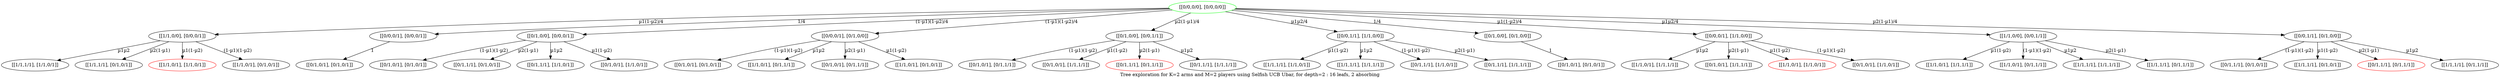 digraph {
	overlap=false
	label="Tree exploration for K=2 arms and M=2 players using Selfish UCB Ubar, for depth=2 : 16 leafs, 2 absorbing"
	0 [label="[[0/0,0/0], [0/0,0/0]]" color=green]
	0 -> 1 [label="µ1(1-µ2)/4" color=black]
	0 -> 2 [label="1/4" color=black]
	0 -> 3 [label="(1-µ1)(1-µ2)/4" color=black]
	0 -> 4 [label="(1-µ1)(1-µ2)/4" color=black]
	0 -> 5 [label="µ2(1-µ1)/4" color=black]
	0 -> 6 [label="µ1µ2/4" color=black]
	0 -> 7 [label="1/4" color=black]
	0 -> 8 [label="µ1(1-µ2)/4" color=black]
	0 -> 9 [label="µ1µ2/4" color=black]
	0 -> 10 [label="µ2(1-µ1)/4" color=black]
	1 [label="[[1/1,0/0], [0/0,0/1]]"]
	1 -> 11 [label="µ1µ2" color=black]
	1 -> 12 [label="µ2(1-µ1)" color=black]
	1 -> 13 [label="µ1(1-µ2)" color=black]
	1 -> 14 [label="(1-µ1)(1-µ2)" color=black]
	2 [label="[[0/0,0/1], [0/0,0/1]]"]
	2 -> 15 [label=1 color=black]
	3 [label="[[0/1,0/0], [0/0,0/1]]"]
	3 -> 16 [label="(1-µ1)(1-µ2)" color=black]
	3 -> 17 [label="µ2(1-µ1)" color=black]
	3 -> 18 [label="µ1µ2" color=black]
	3 -> 19 [label="µ1(1-µ2)" color=black]
	4 [label="[[0/0,0/1], [0/1,0/0]]"]
	4 -> 20 [label="(1-µ1)(1-µ2)" color=black]
	4 -> 21 [label="µ1µ2" color=black]
	4 -> 22 [label="µ2(1-µ1)" color=black]
	4 -> 23 [label="µ1(1-µ2)" color=black]
	5 [label="[[0/1,0/0], [0/0,1/1]]"]
	5 -> 24 [label="(1-µ1)(1-µ2)" color=black]
	5 -> 25 [label="µ1(1-µ2)" color=black]
	5 -> 26 [label="µ2(1-µ1)" color=black]
	5 -> 27 [label="µ1µ2" color=black]
	6 [label="[[0/0,1/1], [1/1,0/0]]"]
	6 -> 28 [label="µ1(1-µ2)" color=black]
	6 -> 29 [label="µ1µ2" color=black]
	6 -> 30 [label="(1-µ1)(1-µ2)" color=black]
	6 -> 31 [label="µ2(1-µ1)" color=black]
	7 [label="[[0/1,0/0], [0/1,0/0]]"]
	7 -> 32 [label=1 color=black]
	8 [label="[[0/0,0/1], [1/1,0/0]]"]
	8 -> 33 [label="µ1µ2" color=black]
	8 -> 34 [label="µ2(1-µ1)" color=black]
	8 -> 35 [label="µ1(1-µ2)" color=black]
	8 -> 36 [label="(1-µ1)(1-µ2)" color=black]
	9 [label="[[1/1,0/0], [0/0,1/1]]"]
	9 -> 37 [label="µ1(1-µ2)" color=black]
	9 -> 38 [label="(1-µ1)(1-µ2)" color=black]
	9 -> 39 [label="µ1µ2" color=black]
	9 -> 40 [label="µ2(1-µ1)" color=black]
	10 [label="[[0/0,1/1], [0/1,0/0]]"]
	10 -> 41 [label="(1-µ1)(1-µ2)" color=black]
	10 -> 42 [label="µ1(1-µ2)" color=black]
	10 -> 43 [label="µ2(1-µ1)" color=black]
	10 -> 44 [label="µ1µ2" color=black]
	11 [label="[[1/1,1/1], [1/1,0/1]]"]
	12 [label="[[1/1,1/1], [0/1,0/1]]"]
	13 [label="[[1/1,0/1], [1/1,0/1]]" color=red]
	14 [label="[[1/1,0/1], [0/1,0/1]]"]
	15 [label="[[0/1,0/1], [0/1,0/1]]"]
	16 [label="[[0/1,0/1], [0/1,0/1]]"]
	17 [label="[[0/1,1/1], [0/1,0/1]]"]
	18 [label="[[0/1,1/1], [1/1,0/1]]"]
	19 [label="[[0/1,0/1], [1/1,0/1]]"]
	20 [label="[[0/1,0/1], [0/1,0/1]]"]
	21 [label="[[1/1,0/1], [0/1,1/1]]"]
	22 [label="[[0/1,0/1], [0/1,1/1]]"]
	23 [label="[[1/1,0/1], [0/1,0/1]]"]
	24 [label="[[0/1,0/1], [0/1,1/1]]"]
	25 [label="[[0/1,0/1], [1/1,1/1]]"]
	26 [label="[[0/1,1/1], [0/1,1/1]]" color=red]
	27 [label="[[0/1,1/1], [1/1,1/1]]"]
	28 [label="[[1/1,1/1], [1/1,0/1]]"]
	29 [label="[[1/1,1/1], [1/1,1/1]]"]
	30 [label="[[0/1,1/1], [1/1,0/1]]"]
	31 [label="[[0/1,1/1], [1/1,1/1]]"]
	32 [label="[[0/1,0/1], [0/1,0/1]]"]
	33 [label="[[1/1,0/1], [1/1,1/1]]"]
	34 [label="[[0/1,0/1], [1/1,1/1]]"]
	35 [label="[[1/1,0/1], [1/1,0/1]]" color=red]
	36 [label="[[0/1,0/1], [1/1,0/1]]"]
	37 [label="[[1/1,0/1], [1/1,1/1]]"]
	38 [label="[[1/1,0/1], [0/1,1/1]]"]
	39 [label="[[1/1,1/1], [1/1,1/1]]"]
	40 [label="[[1/1,1/1], [0/1,1/1]]"]
	41 [label="[[0/1,1/1], [0/1,0/1]]"]
	42 [label="[[1/1,1/1], [0/1,0/1]]"]
	43 [label="[[0/1,1/1], [0/1,1/1]]" color=red]
	44 [label="[[1/1,1/1], [0/1,1/1]]"]
}
